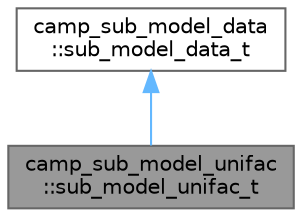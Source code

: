 digraph "camp_sub_model_unifac::sub_model_unifac_t"
{
 // LATEX_PDF_SIZE
  bgcolor="transparent";
  edge [fontname=Helvetica,fontsize=10,labelfontname=Helvetica,labelfontsize=10];
  node [fontname=Helvetica,fontsize=10,shape=box,height=0.2,width=0.4];
  Node1 [label="camp_sub_model_unifac\l::sub_model_unifac_t",height=0.2,width=0.4,color="gray40", fillcolor="grey60", style="filled", fontcolor="black",tooltip="UNIFAC activity coefficient calculation."];
  Node2 -> Node1 [dir="back",color="steelblue1",style="solid"];
  Node2 [label="camp_sub_model_data\l::sub_model_data_t",height=0.2,width=0.4,color="gray40", fillcolor="white", style="filled",URL="$structcamp__sub__model__data_1_1sub__model__data__t.html",tooltip="Abstract sub-model data type."];
}
